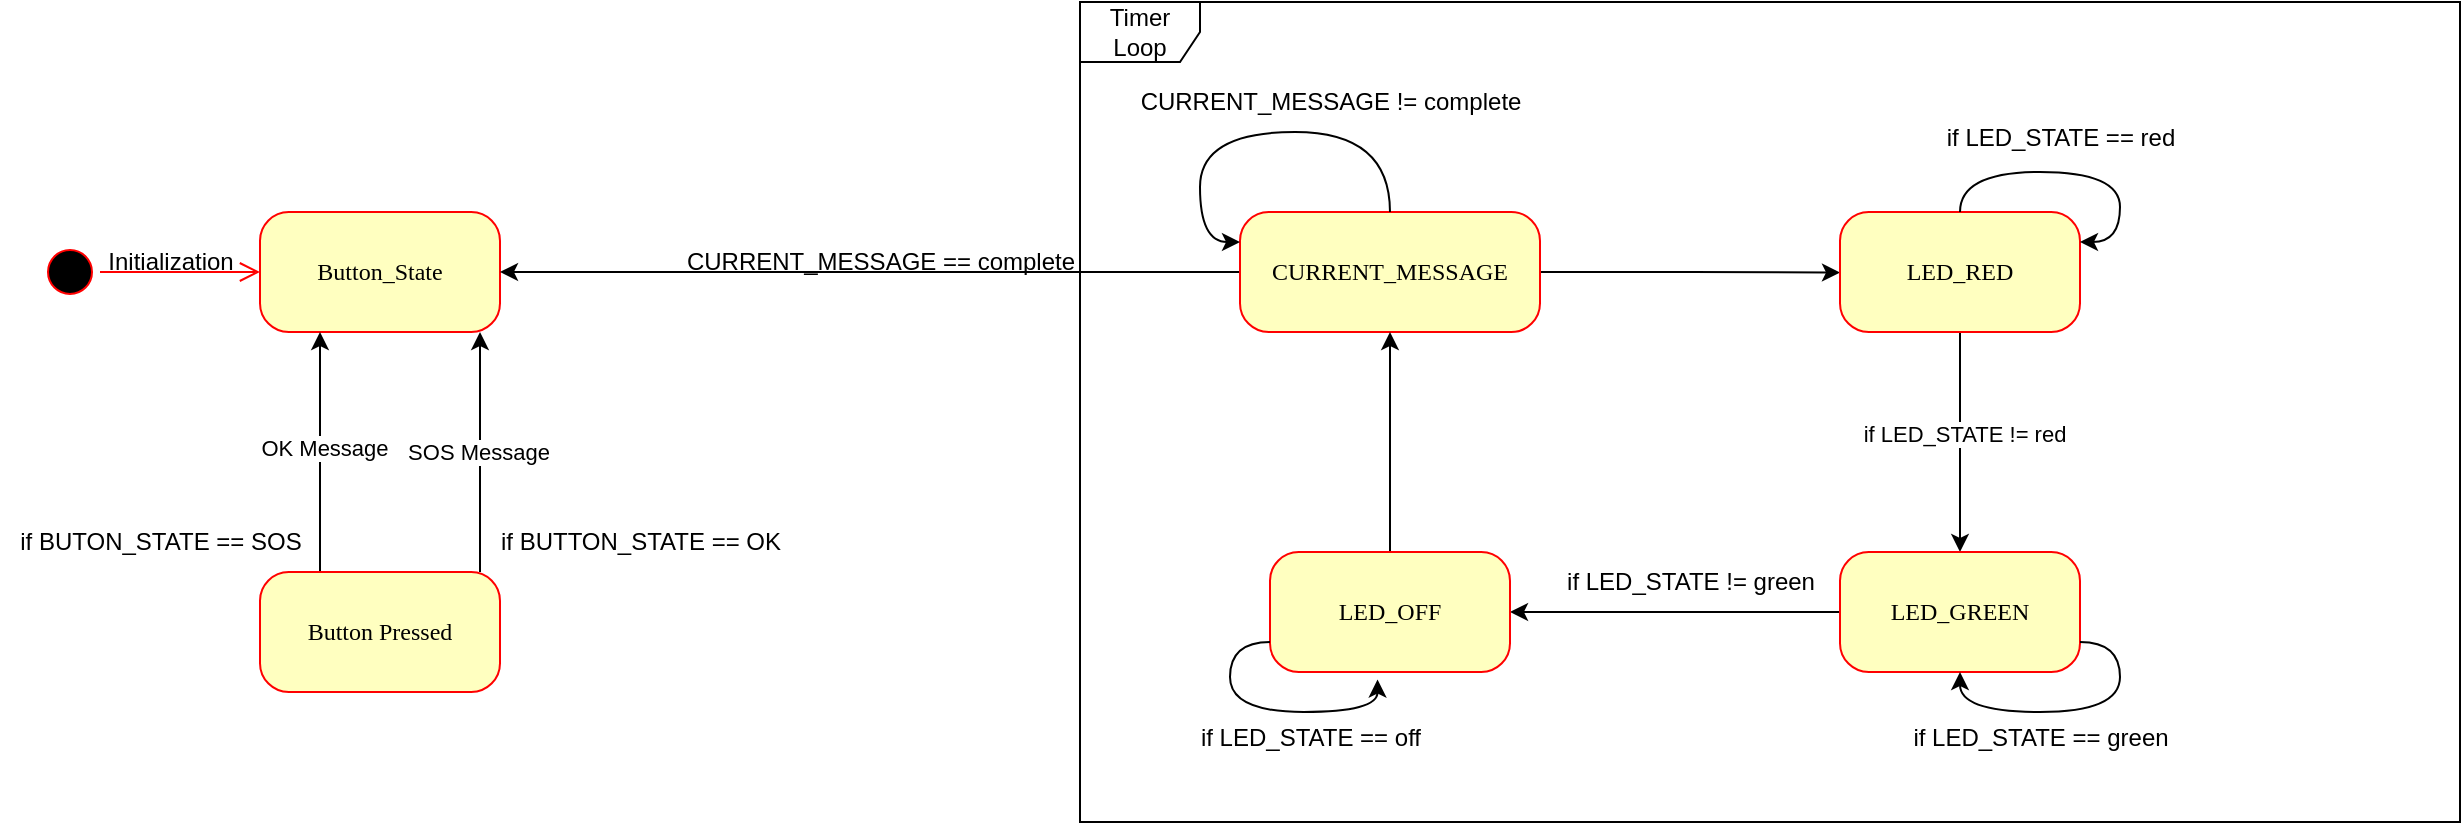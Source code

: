 <mxfile version="24.9.1">
  <diagram name="Page-1" id="58cdce13-f638-feb5-8d6f-7d28b1aa9fa0">
    <mxGraphModel dx="1138" dy="529" grid="1" gridSize="10" guides="1" tooltips="1" connect="1" arrows="1" fold="1" page="1" pageScale="1" pageWidth="1100" pageHeight="850" background="none" math="0" shadow="0">
      <root>
        <mxCell id="0" />
        <mxCell id="1" parent="0" />
        <mxCell id="382b91b5511bd0f7-1" value="" style="ellipse;html=1;shape=startState;fillColor=#000000;strokeColor=#ff0000;rounded=1;shadow=0;comic=0;labelBackgroundColor=none;fontFamily=Verdana;fontSize=12;fontColor=#000000;align=center;direction=south;" parent="1" vertex="1">
          <mxGeometry x="130" y="135" width="30" height="30" as="geometry" />
        </mxCell>
        <mxCell id="382b91b5511bd0f7-6" value="Button_State" style="rounded=1;whiteSpace=wrap;html=1;arcSize=24;fillColor=#ffffc0;strokeColor=#ff0000;shadow=0;comic=0;labelBackgroundColor=none;fontFamily=Verdana;fontSize=12;fontColor=#000000;align=center;" parent="1" vertex="1">
          <mxGeometry x="240" y="120" width="120" height="60" as="geometry" />
        </mxCell>
        <mxCell id="2a3bc250acf0617d-9" style="edgeStyle=orthogonalEdgeStyle;html=1;labelBackgroundColor=none;endArrow=open;endSize=8;strokeColor=#ff0000;fontFamily=Verdana;fontSize=12;align=left;" parent="1" source="382b91b5511bd0f7-1" target="382b91b5511bd0f7-6" edge="1">
          <mxGeometry relative="1" as="geometry" />
        </mxCell>
        <mxCell id="mnDcK3QQoXMXQ6P5JErJ-1" value="Initialization" style="text;html=1;align=center;verticalAlign=middle;resizable=0;points=[];autosize=1;strokeColor=none;fillColor=none;" vertex="1" parent="1">
          <mxGeometry x="150" y="130" width="90" height="30" as="geometry" />
        </mxCell>
        <mxCell id="mnDcK3QQoXMXQ6P5JErJ-23" style="edgeStyle=orthogonalEdgeStyle;rounded=0;orthogonalLoop=1;jettySize=auto;html=1;exitX=0.25;exitY=0;exitDx=0;exitDy=0;entryX=0.25;entryY=1;entryDx=0;entryDy=0;" edge="1" parent="1" source="mnDcK3QQoXMXQ6P5JErJ-21" target="382b91b5511bd0f7-6">
          <mxGeometry relative="1" as="geometry" />
        </mxCell>
        <mxCell id="mnDcK3QQoXMXQ6P5JErJ-25" value="OK Message" style="edgeLabel;html=1;align=center;verticalAlign=middle;resizable=0;points=[];" vertex="1" connectable="0" parent="mnDcK3QQoXMXQ6P5JErJ-23">
          <mxGeometry x="0.035" y="-2" relative="1" as="geometry">
            <mxPoint as="offset" />
          </mxGeometry>
        </mxCell>
        <mxCell id="mnDcK3QQoXMXQ6P5JErJ-24" style="edgeStyle=orthogonalEdgeStyle;rounded=0;orthogonalLoop=1;jettySize=auto;html=1;exitX=0.75;exitY=0;exitDx=0;exitDy=0;entryX=0.75;entryY=1;entryDx=0;entryDy=0;" edge="1" parent="1">
          <mxGeometry relative="1" as="geometry">
            <mxPoint x="350" y="300" as="sourcePoint" />
            <mxPoint x="350" y="180" as="targetPoint" />
          </mxGeometry>
        </mxCell>
        <mxCell id="mnDcK3QQoXMXQ6P5JErJ-26" value="SOS Message" style="edgeLabel;html=1;align=center;verticalAlign=middle;resizable=0;points=[];" vertex="1" connectable="0" parent="mnDcK3QQoXMXQ6P5JErJ-24">
          <mxGeometry x="0.058" y="1" relative="1" as="geometry">
            <mxPoint y="3" as="offset" />
          </mxGeometry>
        </mxCell>
        <mxCell id="mnDcK3QQoXMXQ6P5JErJ-21" value="Button Pressed" style="rounded=1;whiteSpace=wrap;html=1;arcSize=24;fillColor=#ffffc0;strokeColor=#ff0000;shadow=0;comic=0;labelBackgroundColor=none;fontFamily=Verdana;fontSize=12;fontColor=#000000;align=center;" vertex="1" parent="1">
          <mxGeometry x="240" y="300" width="120" height="60" as="geometry" />
        </mxCell>
        <mxCell id="mnDcK3QQoXMXQ6P5JErJ-27" value="if BUTON_STATE == SOS" style="text;html=1;align=center;verticalAlign=middle;resizable=0;points=[];autosize=1;strokeColor=none;fillColor=none;" vertex="1" parent="1">
          <mxGeometry x="110" y="270" width="160" height="30" as="geometry" />
        </mxCell>
        <mxCell id="mnDcK3QQoXMXQ6P5JErJ-28" value="if BUTTON_STATE == OK" style="text;html=1;align=center;verticalAlign=middle;resizable=0;points=[];autosize=1;strokeColor=none;fillColor=none;" vertex="1" parent="1">
          <mxGeometry x="350" y="270" width="160" height="30" as="geometry" />
        </mxCell>
        <mxCell id="mnDcK3QQoXMXQ6P5JErJ-30" style="edgeStyle=orthogonalEdgeStyle;rounded=0;orthogonalLoop=1;jettySize=auto;html=1;exitX=0;exitY=0.5;exitDx=0;exitDy=0;entryX=1;entryY=0.5;entryDx=0;entryDy=0;" edge="1" parent="1" source="mnDcK3QQoXMXQ6P5JErJ-29" target="382b91b5511bd0f7-6">
          <mxGeometry relative="1" as="geometry" />
        </mxCell>
        <mxCell id="mnDcK3QQoXMXQ6P5JErJ-32" style="edgeStyle=orthogonalEdgeStyle;rounded=0;orthogonalLoop=1;jettySize=auto;html=1;exitX=1;exitY=0;exitDx=0;exitDy=0;" edge="1" parent="1" source="mnDcK3QQoXMXQ6P5JErJ-29">
          <mxGeometry relative="1" as="geometry">
            <mxPoint x="879.931" y="119.966" as="targetPoint" />
          </mxGeometry>
        </mxCell>
        <mxCell id="mnDcK3QQoXMXQ6P5JErJ-37" style="edgeStyle=orthogonalEdgeStyle;rounded=0;orthogonalLoop=1;jettySize=auto;html=1;exitX=1;exitY=0.5;exitDx=0;exitDy=0;" edge="1" parent="1" source="mnDcK3QQoXMXQ6P5JErJ-29">
          <mxGeometry relative="1" as="geometry">
            <mxPoint x="1030" y="150.31" as="targetPoint" />
          </mxGeometry>
        </mxCell>
        <mxCell id="mnDcK3QQoXMXQ6P5JErJ-29" value="CURRENT_MESSAGE" style="rounded=1;whiteSpace=wrap;html=1;arcSize=24;fillColor=#ffffc0;strokeColor=#ff0000;shadow=0;comic=0;labelBackgroundColor=none;fontFamily=Verdana;fontSize=12;fontColor=#000000;align=center;" vertex="1" parent="1">
          <mxGeometry x="730" y="120" width="150" height="60" as="geometry" />
        </mxCell>
        <mxCell id="mnDcK3QQoXMXQ6P5JErJ-31" value="CURRENT_MESSAGE == complete" style="text;html=1;align=center;verticalAlign=middle;resizable=0;points=[];autosize=1;strokeColor=none;fillColor=none;" vertex="1" parent="1">
          <mxGeometry x="440" y="130" width="220" height="30" as="geometry" />
        </mxCell>
        <mxCell id="mnDcK3QQoXMXQ6P5JErJ-35" style="edgeStyle=orthogonalEdgeStyle;rounded=0;orthogonalLoop=1;jettySize=auto;html=1;exitX=0.5;exitY=0;exitDx=0;exitDy=0;entryX=0;entryY=0.25;entryDx=0;entryDy=0;curved=1;" edge="1" parent="1" source="mnDcK3QQoXMXQ6P5JErJ-29" target="mnDcK3QQoXMXQ6P5JErJ-29">
          <mxGeometry relative="1" as="geometry">
            <Array as="points">
              <mxPoint x="805" y="80" />
              <mxPoint x="710" y="80" />
              <mxPoint x="710" y="135" />
            </Array>
          </mxGeometry>
        </mxCell>
        <mxCell id="mnDcK3QQoXMXQ6P5JErJ-36" value="CURRENT_MESSAGE != complete" style="text;html=1;align=center;verticalAlign=middle;resizable=0;points=[];autosize=1;strokeColor=none;fillColor=none;" vertex="1" parent="1">
          <mxGeometry x="670" y="50" width="210" height="30" as="geometry" />
        </mxCell>
        <mxCell id="mnDcK3QQoXMXQ6P5JErJ-44" style="edgeStyle=orthogonalEdgeStyle;rounded=0;orthogonalLoop=1;jettySize=auto;html=1;exitX=0.5;exitY=1;exitDx=0;exitDy=0;" edge="1" parent="1" source="mnDcK3QQoXMXQ6P5JErJ-39" target="mnDcK3QQoXMXQ6P5JErJ-43">
          <mxGeometry relative="1" as="geometry" />
        </mxCell>
        <mxCell id="mnDcK3QQoXMXQ6P5JErJ-47" value="if LED_STATE != red" style="edgeLabel;html=1;align=center;verticalAlign=middle;resizable=0;points=[];" vertex="1" connectable="0" parent="mnDcK3QQoXMXQ6P5JErJ-44">
          <mxGeometry x="-0.085" y="2" relative="1" as="geometry">
            <mxPoint as="offset" />
          </mxGeometry>
        </mxCell>
        <mxCell id="mnDcK3QQoXMXQ6P5JErJ-39" value="LED_RED" style="rounded=1;whiteSpace=wrap;html=1;arcSize=24;fillColor=#ffffc0;strokeColor=#ff0000;shadow=0;comic=0;labelBackgroundColor=none;fontFamily=Verdana;fontSize=12;fontColor=#000000;align=center;" vertex="1" parent="1">
          <mxGeometry x="1030" y="120" width="120" height="60" as="geometry" />
        </mxCell>
        <mxCell id="mnDcK3QQoXMXQ6P5JErJ-40" style="edgeStyle=orthogonalEdgeStyle;rounded=0;orthogonalLoop=1;jettySize=auto;html=1;exitX=0.5;exitY=0;exitDx=0;exitDy=0;entryX=1;entryY=0.25;entryDx=0;entryDy=0;curved=1;" edge="1" parent="1" source="mnDcK3QQoXMXQ6P5JErJ-39" target="mnDcK3QQoXMXQ6P5JErJ-39">
          <mxGeometry relative="1" as="geometry" />
        </mxCell>
        <mxCell id="mnDcK3QQoXMXQ6P5JErJ-42" value="if LED_STATE == red" style="text;html=1;align=center;verticalAlign=middle;resizable=0;points=[];autosize=1;strokeColor=none;fillColor=none;" vertex="1" parent="1">
          <mxGeometry x="1070" y="68" width="140" height="30" as="geometry" />
        </mxCell>
        <mxCell id="mnDcK3QQoXMXQ6P5JErJ-49" style="edgeStyle=orthogonalEdgeStyle;rounded=0;orthogonalLoop=1;jettySize=auto;html=1;exitX=0;exitY=0.5;exitDx=0;exitDy=0;entryX=1;entryY=0.5;entryDx=0;entryDy=0;" edge="1" parent="1" source="mnDcK3QQoXMXQ6P5JErJ-43" target="mnDcK3QQoXMXQ6P5JErJ-48">
          <mxGeometry relative="1" as="geometry" />
        </mxCell>
        <mxCell id="mnDcK3QQoXMXQ6P5JErJ-43" value="LED_GREEN" style="rounded=1;whiteSpace=wrap;html=1;arcSize=24;fillColor=#ffffc0;strokeColor=#ff0000;shadow=0;comic=0;labelBackgroundColor=none;fontFamily=Verdana;fontSize=12;fontColor=#000000;align=center;" vertex="1" parent="1">
          <mxGeometry x="1030" y="290" width="120" height="60" as="geometry" />
        </mxCell>
        <mxCell id="mnDcK3QQoXMXQ6P5JErJ-45" style="edgeStyle=orthogonalEdgeStyle;rounded=0;orthogonalLoop=1;jettySize=auto;html=1;exitX=1;exitY=0.75;exitDx=0;exitDy=0;entryX=0.5;entryY=1;entryDx=0;entryDy=0;curved=1;" edge="1" parent="1" source="mnDcK3QQoXMXQ6P5JErJ-43" target="mnDcK3QQoXMXQ6P5JErJ-43">
          <mxGeometry relative="1" as="geometry" />
        </mxCell>
        <mxCell id="mnDcK3QQoXMXQ6P5JErJ-46" value="if LED_STATE == green" style="text;html=1;align=center;verticalAlign=middle;resizable=0;points=[];autosize=1;strokeColor=none;fillColor=none;" vertex="1" parent="1">
          <mxGeometry x="1055" y="368" width="150" height="30" as="geometry" />
        </mxCell>
        <mxCell id="mnDcK3QQoXMXQ6P5JErJ-54" style="edgeStyle=orthogonalEdgeStyle;rounded=0;orthogonalLoop=1;jettySize=auto;html=1;exitX=0.5;exitY=0;exitDx=0;exitDy=0;" edge="1" parent="1" source="mnDcK3QQoXMXQ6P5JErJ-48" target="mnDcK3QQoXMXQ6P5JErJ-29">
          <mxGeometry relative="1" as="geometry" />
        </mxCell>
        <mxCell id="mnDcK3QQoXMXQ6P5JErJ-48" value="LED_OFF" style="rounded=1;whiteSpace=wrap;html=1;arcSize=24;fillColor=#ffffc0;strokeColor=#ff0000;shadow=0;comic=0;labelBackgroundColor=none;fontFamily=Verdana;fontSize=12;fontColor=#000000;align=center;" vertex="1" parent="1">
          <mxGeometry x="745" y="290" width="120" height="60" as="geometry" />
        </mxCell>
        <mxCell id="mnDcK3QQoXMXQ6P5JErJ-50" value="if LED_STATE != green" style="text;html=1;align=center;verticalAlign=middle;resizable=0;points=[];autosize=1;strokeColor=none;fillColor=none;" vertex="1" parent="1">
          <mxGeometry x="880" y="290" width="150" height="30" as="geometry" />
        </mxCell>
        <mxCell id="mnDcK3QQoXMXQ6P5JErJ-51" style="edgeStyle=orthogonalEdgeStyle;rounded=0;orthogonalLoop=1;jettySize=auto;html=1;exitX=0;exitY=0.75;exitDx=0;exitDy=0;entryX=0.448;entryY=1.063;entryDx=0;entryDy=0;entryPerimeter=0;curved=1;" edge="1" parent="1" source="mnDcK3QQoXMXQ6P5JErJ-48" target="mnDcK3QQoXMXQ6P5JErJ-48">
          <mxGeometry relative="1" as="geometry" />
        </mxCell>
        <mxCell id="mnDcK3QQoXMXQ6P5JErJ-52" value="if LED_STATE == off" style="text;html=1;align=center;verticalAlign=middle;resizable=0;points=[];autosize=1;strokeColor=none;fillColor=none;" vertex="1" parent="1">
          <mxGeometry x="700" y="368" width="130" height="30" as="geometry" />
        </mxCell>
        <mxCell id="mnDcK3QQoXMXQ6P5JErJ-56" value="Timer Loop" style="shape=umlFrame;whiteSpace=wrap;html=1;pointerEvents=0;" vertex="1" parent="1">
          <mxGeometry x="650" y="15" width="690" height="410" as="geometry" />
        </mxCell>
      </root>
    </mxGraphModel>
  </diagram>
</mxfile>
